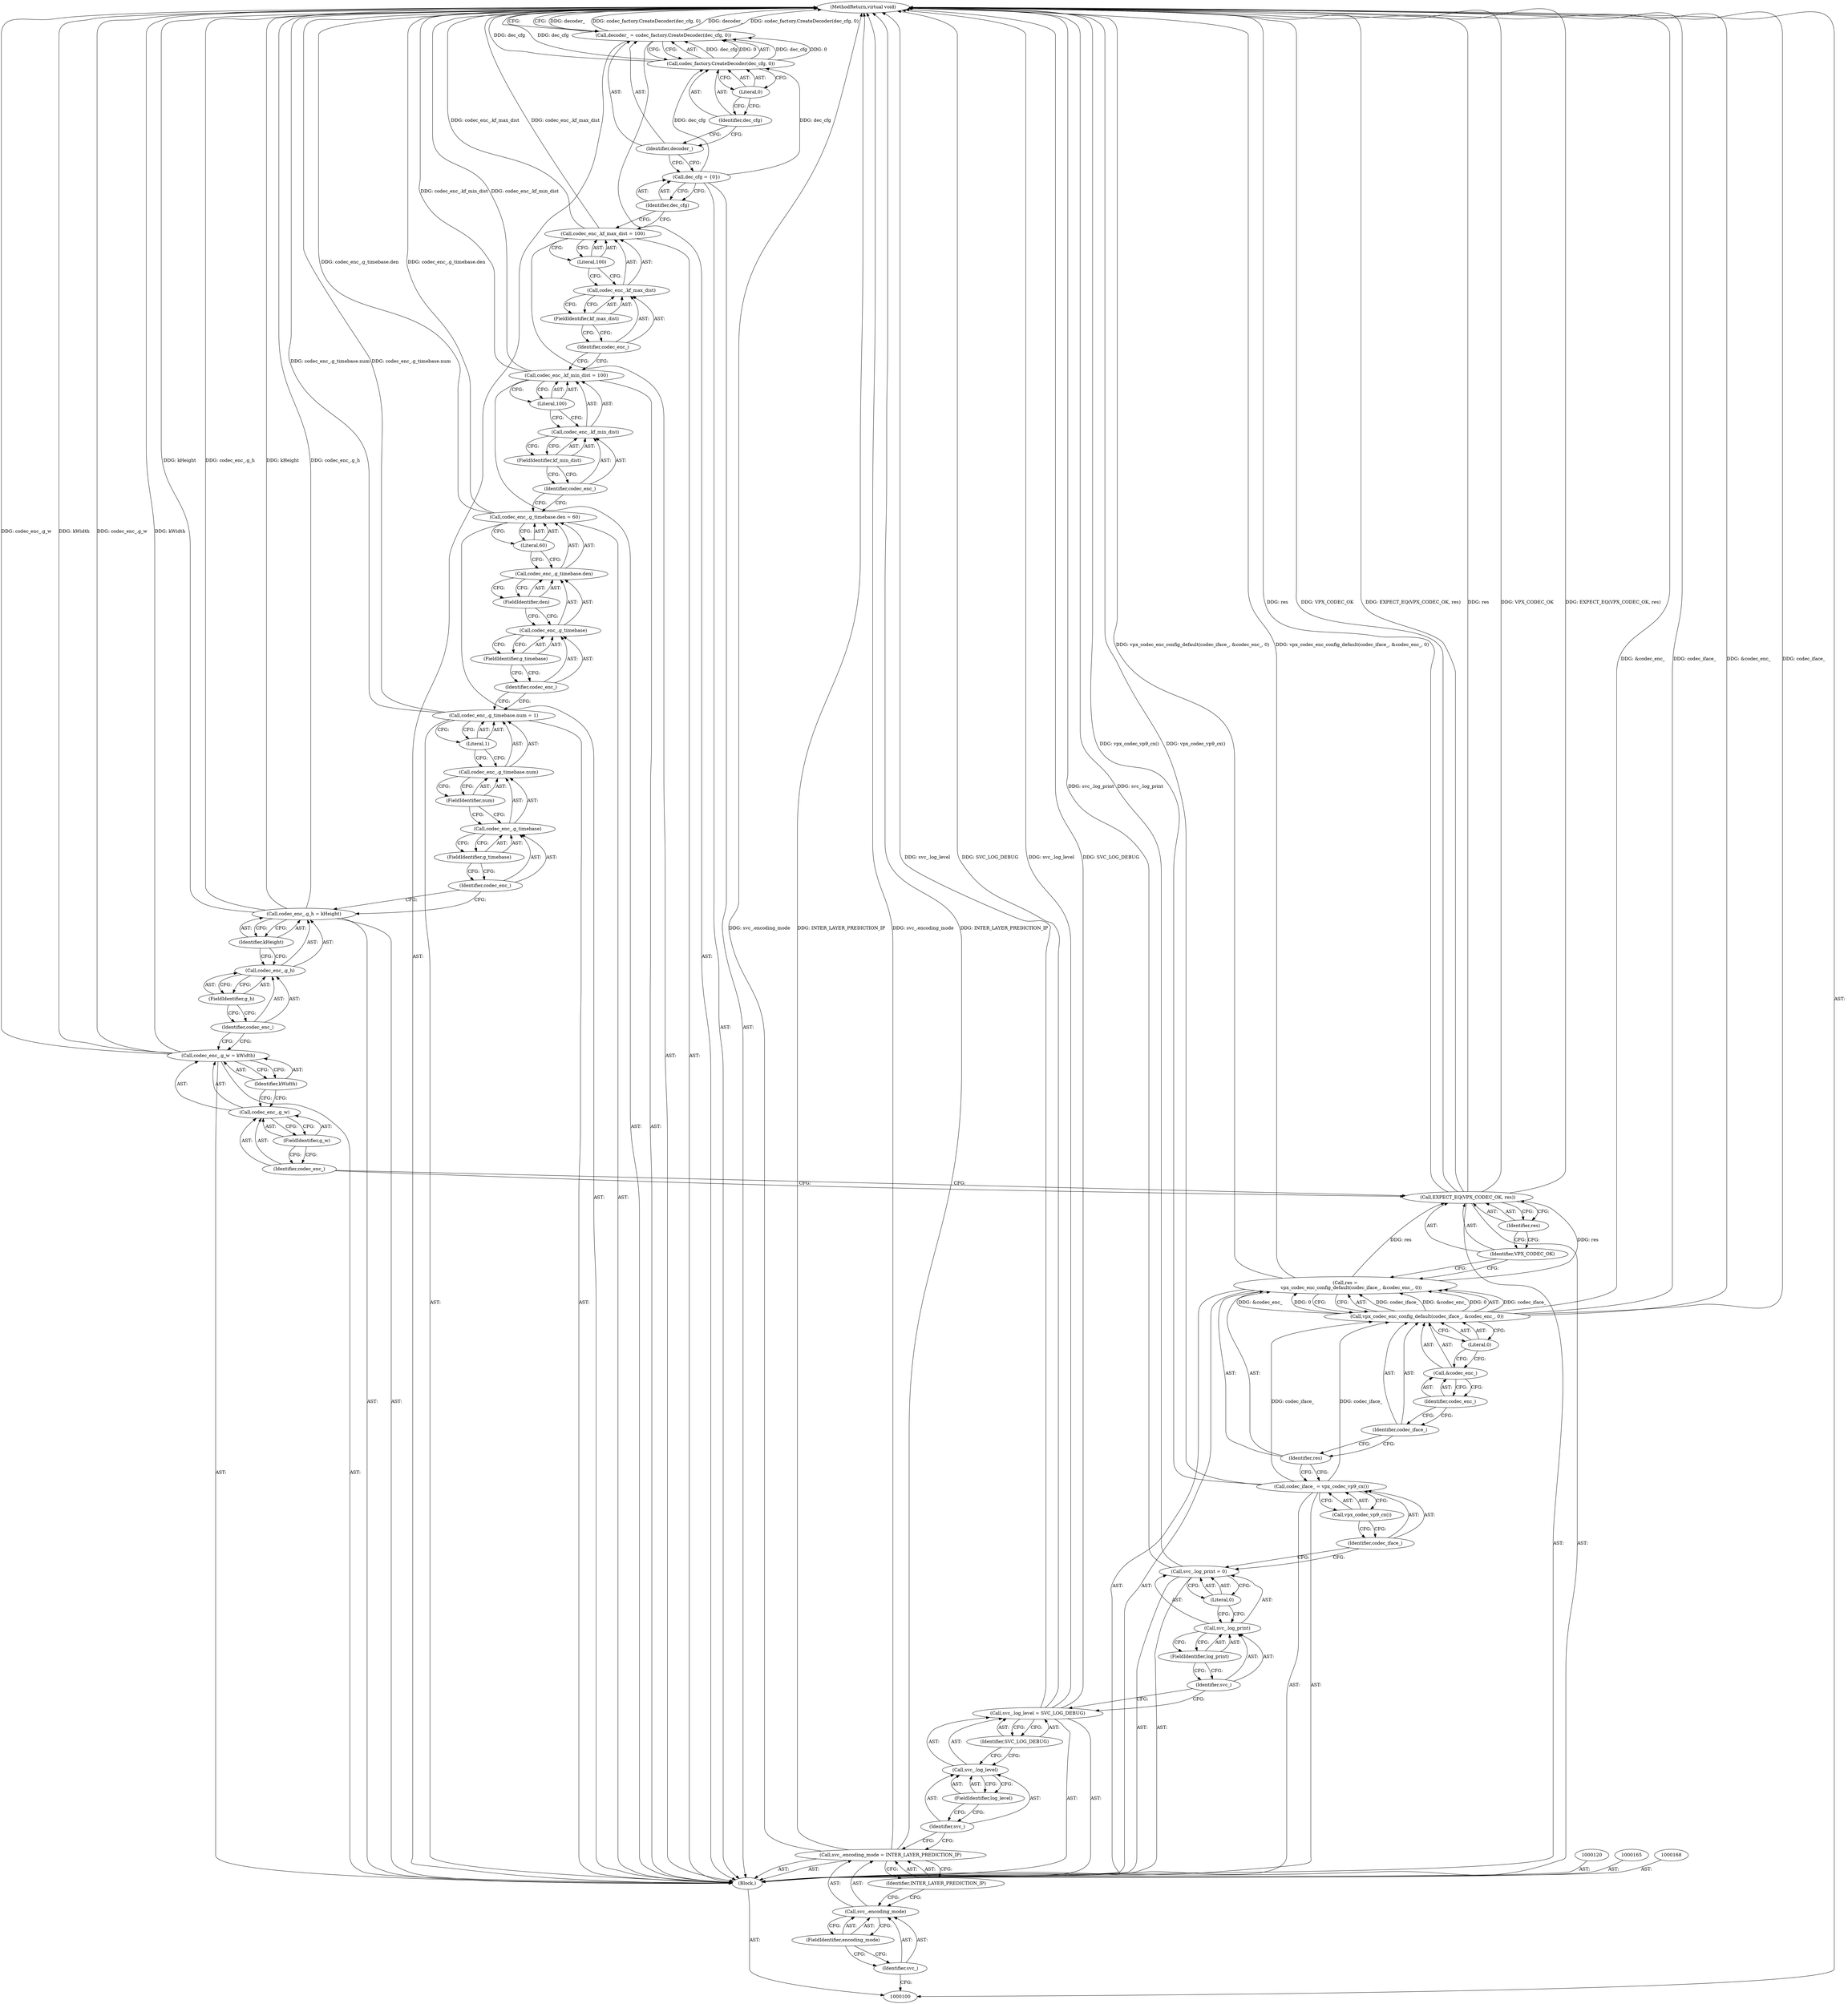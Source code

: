 digraph "1_Android_5a9753fca56f0eeb9f61e342b2fccffc364f9426_105" {
"1000101" [label="(Block,)"];
"1000174" [label="(MethodReturn,virtual void)"];
"1000134" [label="(FieldIdentifier,g_w)"];
"1000135" [label="(Identifier,kWidth)"];
"1000131" [label="(Call,codec_enc_.g_w = kWidth)"];
"1000132" [label="(Call,codec_enc_.g_w)"];
"1000133" [label="(Identifier,codec_enc_)"];
"1000139" [label="(FieldIdentifier,g_h)"];
"1000140" [label="(Identifier,kHeight)"];
"1000136" [label="(Call,codec_enc_.g_h = kHeight)"];
"1000137" [label="(Call,codec_enc_.g_h)"];
"1000138" [label="(Identifier,codec_enc_)"];
"1000145" [label="(FieldIdentifier,g_timebase)"];
"1000146" [label="(FieldIdentifier,num)"];
"1000147" [label="(Literal,1)"];
"1000141" [label="(Call,codec_enc_.g_timebase.num = 1)"];
"1000142" [label="(Call,codec_enc_.g_timebase.num)"];
"1000143" [label="(Call,codec_enc_.g_timebase)"];
"1000144" [label="(Identifier,codec_enc_)"];
"1000152" [label="(FieldIdentifier,g_timebase)"];
"1000153" [label="(FieldIdentifier,den)"];
"1000154" [label="(Literal,60)"];
"1000148" [label="(Call,codec_enc_.g_timebase.den = 60)"];
"1000149" [label="(Call,codec_enc_.g_timebase.den)"];
"1000150" [label="(Call,codec_enc_.g_timebase)"];
"1000151" [label="(Identifier,codec_enc_)"];
"1000158" [label="(FieldIdentifier,kf_min_dist)"];
"1000159" [label="(Literal,100)"];
"1000155" [label="(Call,codec_enc_.kf_min_dist = 100)"];
"1000156" [label="(Call,codec_enc_.kf_min_dist)"];
"1000157" [label="(Identifier,codec_enc_)"];
"1000163" [label="(FieldIdentifier,kf_max_dist)"];
"1000164" [label="(Literal,100)"];
"1000160" [label="(Call,codec_enc_.kf_max_dist = 100)"];
"1000161" [label="(Call,codec_enc_.kf_max_dist)"];
"1000162" [label="(Identifier,codec_enc_)"];
"1000166" [label="(Call,dec_cfg = {0})"];
"1000167" [label="(Identifier,dec_cfg)"];
"1000106" [label="(Identifier,INTER_LAYER_PREDICTION_IP)"];
"1000102" [label="(Call,svc_.encoding_mode = INTER_LAYER_PREDICTION_IP)"];
"1000103" [label="(Call,svc_.encoding_mode)"];
"1000104" [label="(Identifier,svc_)"];
"1000105" [label="(FieldIdentifier,encoding_mode)"];
"1000171" [label="(Call,codec_factory.CreateDecoder(dec_cfg, 0))"];
"1000172" [label="(Identifier,dec_cfg)"];
"1000169" [label="(Call,decoder_ = codec_factory.CreateDecoder(dec_cfg, 0))"];
"1000170" [label="(Identifier,decoder_)"];
"1000173" [label="(Literal,0)"];
"1000110" [label="(FieldIdentifier,log_level)"];
"1000111" [label="(Identifier,SVC_LOG_DEBUG)"];
"1000107" [label="(Call,svc_.log_level = SVC_LOG_DEBUG)"];
"1000108" [label="(Call,svc_.log_level)"];
"1000109" [label="(Identifier,svc_)"];
"1000115" [label="(FieldIdentifier,log_print)"];
"1000116" [label="(Literal,0)"];
"1000112" [label="(Call,svc_.log_print = 0)"];
"1000113" [label="(Call,svc_.log_print)"];
"1000114" [label="(Identifier,svc_)"];
"1000119" [label="(Call,vpx_codec_vp9_cx())"];
"1000117" [label="(Call,codec_iface_ = vpx_codec_vp9_cx())"];
"1000118" [label="(Identifier,codec_iface_)"];
"1000121" [label="(Call,res =\n        vpx_codec_enc_config_default(codec_iface_, &codec_enc_, 0))"];
"1000122" [label="(Identifier,res)"];
"1000124" [label="(Identifier,codec_iface_)"];
"1000125" [label="(Call,&codec_enc_)"];
"1000126" [label="(Identifier,codec_enc_)"];
"1000127" [label="(Literal,0)"];
"1000123" [label="(Call,vpx_codec_enc_config_default(codec_iface_, &codec_enc_, 0))"];
"1000129" [label="(Identifier,VPX_CODEC_OK)"];
"1000130" [label="(Identifier,res)"];
"1000128" [label="(Call,EXPECT_EQ(VPX_CODEC_OK, res))"];
"1000101" -> "1000100"  [label="AST: "];
"1000102" -> "1000101"  [label="AST: "];
"1000107" -> "1000101"  [label="AST: "];
"1000112" -> "1000101"  [label="AST: "];
"1000117" -> "1000101"  [label="AST: "];
"1000120" -> "1000101"  [label="AST: "];
"1000121" -> "1000101"  [label="AST: "];
"1000128" -> "1000101"  [label="AST: "];
"1000131" -> "1000101"  [label="AST: "];
"1000136" -> "1000101"  [label="AST: "];
"1000141" -> "1000101"  [label="AST: "];
"1000148" -> "1000101"  [label="AST: "];
"1000155" -> "1000101"  [label="AST: "];
"1000160" -> "1000101"  [label="AST: "];
"1000165" -> "1000101"  [label="AST: "];
"1000166" -> "1000101"  [label="AST: "];
"1000168" -> "1000101"  [label="AST: "];
"1000169" -> "1000101"  [label="AST: "];
"1000174" -> "1000100"  [label="AST: "];
"1000174" -> "1000169"  [label="CFG: "];
"1000128" -> "1000174"  [label="DDG: res"];
"1000128" -> "1000174"  [label="DDG: VPX_CODEC_OK"];
"1000128" -> "1000174"  [label="DDG: EXPECT_EQ(VPX_CODEC_OK, res)"];
"1000123" -> "1000174"  [label="DDG: &codec_enc_"];
"1000123" -> "1000174"  [label="DDG: codec_iface_"];
"1000107" -> "1000174"  [label="DDG: svc_.log_level"];
"1000107" -> "1000174"  [label="DDG: SVC_LOG_DEBUG"];
"1000169" -> "1000174"  [label="DDG: decoder_"];
"1000169" -> "1000174"  [label="DDG: codec_factory.CreateDecoder(dec_cfg, 0)"];
"1000117" -> "1000174"  [label="DDG: vpx_codec_vp9_cx()"];
"1000171" -> "1000174"  [label="DDG: dec_cfg"];
"1000141" -> "1000174"  [label="DDG: codec_enc_.g_timebase.num"];
"1000121" -> "1000174"  [label="DDG: vpx_codec_enc_config_default(codec_iface_, &codec_enc_, 0)"];
"1000131" -> "1000174"  [label="DDG: codec_enc_.g_w"];
"1000131" -> "1000174"  [label="DDG: kWidth"];
"1000136" -> "1000174"  [label="DDG: kHeight"];
"1000136" -> "1000174"  [label="DDG: codec_enc_.g_h"];
"1000102" -> "1000174"  [label="DDG: svc_.encoding_mode"];
"1000102" -> "1000174"  [label="DDG: INTER_LAYER_PREDICTION_IP"];
"1000148" -> "1000174"  [label="DDG: codec_enc_.g_timebase.den"];
"1000112" -> "1000174"  [label="DDG: svc_.log_print"];
"1000155" -> "1000174"  [label="DDG: codec_enc_.kf_min_dist"];
"1000160" -> "1000174"  [label="DDG: codec_enc_.kf_max_dist"];
"1000134" -> "1000132"  [label="AST: "];
"1000134" -> "1000133"  [label="CFG: "];
"1000132" -> "1000134"  [label="CFG: "];
"1000135" -> "1000131"  [label="AST: "];
"1000135" -> "1000132"  [label="CFG: "];
"1000131" -> "1000135"  [label="CFG: "];
"1000131" -> "1000101"  [label="AST: "];
"1000131" -> "1000135"  [label="CFG: "];
"1000132" -> "1000131"  [label="AST: "];
"1000135" -> "1000131"  [label="AST: "];
"1000138" -> "1000131"  [label="CFG: "];
"1000131" -> "1000174"  [label="DDG: codec_enc_.g_w"];
"1000131" -> "1000174"  [label="DDG: kWidth"];
"1000132" -> "1000131"  [label="AST: "];
"1000132" -> "1000134"  [label="CFG: "];
"1000133" -> "1000132"  [label="AST: "];
"1000134" -> "1000132"  [label="AST: "];
"1000135" -> "1000132"  [label="CFG: "];
"1000133" -> "1000132"  [label="AST: "];
"1000133" -> "1000128"  [label="CFG: "];
"1000134" -> "1000133"  [label="CFG: "];
"1000139" -> "1000137"  [label="AST: "];
"1000139" -> "1000138"  [label="CFG: "];
"1000137" -> "1000139"  [label="CFG: "];
"1000140" -> "1000136"  [label="AST: "];
"1000140" -> "1000137"  [label="CFG: "];
"1000136" -> "1000140"  [label="CFG: "];
"1000136" -> "1000101"  [label="AST: "];
"1000136" -> "1000140"  [label="CFG: "];
"1000137" -> "1000136"  [label="AST: "];
"1000140" -> "1000136"  [label="AST: "];
"1000144" -> "1000136"  [label="CFG: "];
"1000136" -> "1000174"  [label="DDG: kHeight"];
"1000136" -> "1000174"  [label="DDG: codec_enc_.g_h"];
"1000137" -> "1000136"  [label="AST: "];
"1000137" -> "1000139"  [label="CFG: "];
"1000138" -> "1000137"  [label="AST: "];
"1000139" -> "1000137"  [label="AST: "];
"1000140" -> "1000137"  [label="CFG: "];
"1000138" -> "1000137"  [label="AST: "];
"1000138" -> "1000131"  [label="CFG: "];
"1000139" -> "1000138"  [label="CFG: "];
"1000145" -> "1000143"  [label="AST: "];
"1000145" -> "1000144"  [label="CFG: "];
"1000143" -> "1000145"  [label="CFG: "];
"1000146" -> "1000142"  [label="AST: "];
"1000146" -> "1000143"  [label="CFG: "];
"1000142" -> "1000146"  [label="CFG: "];
"1000147" -> "1000141"  [label="AST: "];
"1000147" -> "1000142"  [label="CFG: "];
"1000141" -> "1000147"  [label="CFG: "];
"1000141" -> "1000101"  [label="AST: "];
"1000141" -> "1000147"  [label="CFG: "];
"1000142" -> "1000141"  [label="AST: "];
"1000147" -> "1000141"  [label="AST: "];
"1000151" -> "1000141"  [label="CFG: "];
"1000141" -> "1000174"  [label="DDG: codec_enc_.g_timebase.num"];
"1000142" -> "1000141"  [label="AST: "];
"1000142" -> "1000146"  [label="CFG: "];
"1000143" -> "1000142"  [label="AST: "];
"1000146" -> "1000142"  [label="AST: "];
"1000147" -> "1000142"  [label="CFG: "];
"1000143" -> "1000142"  [label="AST: "];
"1000143" -> "1000145"  [label="CFG: "];
"1000144" -> "1000143"  [label="AST: "];
"1000145" -> "1000143"  [label="AST: "];
"1000146" -> "1000143"  [label="CFG: "];
"1000144" -> "1000143"  [label="AST: "];
"1000144" -> "1000136"  [label="CFG: "];
"1000145" -> "1000144"  [label="CFG: "];
"1000152" -> "1000150"  [label="AST: "];
"1000152" -> "1000151"  [label="CFG: "];
"1000150" -> "1000152"  [label="CFG: "];
"1000153" -> "1000149"  [label="AST: "];
"1000153" -> "1000150"  [label="CFG: "];
"1000149" -> "1000153"  [label="CFG: "];
"1000154" -> "1000148"  [label="AST: "];
"1000154" -> "1000149"  [label="CFG: "];
"1000148" -> "1000154"  [label="CFG: "];
"1000148" -> "1000101"  [label="AST: "];
"1000148" -> "1000154"  [label="CFG: "];
"1000149" -> "1000148"  [label="AST: "];
"1000154" -> "1000148"  [label="AST: "];
"1000157" -> "1000148"  [label="CFG: "];
"1000148" -> "1000174"  [label="DDG: codec_enc_.g_timebase.den"];
"1000149" -> "1000148"  [label="AST: "];
"1000149" -> "1000153"  [label="CFG: "];
"1000150" -> "1000149"  [label="AST: "];
"1000153" -> "1000149"  [label="AST: "];
"1000154" -> "1000149"  [label="CFG: "];
"1000150" -> "1000149"  [label="AST: "];
"1000150" -> "1000152"  [label="CFG: "];
"1000151" -> "1000150"  [label="AST: "];
"1000152" -> "1000150"  [label="AST: "];
"1000153" -> "1000150"  [label="CFG: "];
"1000151" -> "1000150"  [label="AST: "];
"1000151" -> "1000141"  [label="CFG: "];
"1000152" -> "1000151"  [label="CFG: "];
"1000158" -> "1000156"  [label="AST: "];
"1000158" -> "1000157"  [label="CFG: "];
"1000156" -> "1000158"  [label="CFG: "];
"1000159" -> "1000155"  [label="AST: "];
"1000159" -> "1000156"  [label="CFG: "];
"1000155" -> "1000159"  [label="CFG: "];
"1000155" -> "1000101"  [label="AST: "];
"1000155" -> "1000159"  [label="CFG: "];
"1000156" -> "1000155"  [label="AST: "];
"1000159" -> "1000155"  [label="AST: "];
"1000162" -> "1000155"  [label="CFG: "];
"1000155" -> "1000174"  [label="DDG: codec_enc_.kf_min_dist"];
"1000156" -> "1000155"  [label="AST: "];
"1000156" -> "1000158"  [label="CFG: "];
"1000157" -> "1000156"  [label="AST: "];
"1000158" -> "1000156"  [label="AST: "];
"1000159" -> "1000156"  [label="CFG: "];
"1000157" -> "1000156"  [label="AST: "];
"1000157" -> "1000148"  [label="CFG: "];
"1000158" -> "1000157"  [label="CFG: "];
"1000163" -> "1000161"  [label="AST: "];
"1000163" -> "1000162"  [label="CFG: "];
"1000161" -> "1000163"  [label="CFG: "];
"1000164" -> "1000160"  [label="AST: "];
"1000164" -> "1000161"  [label="CFG: "];
"1000160" -> "1000164"  [label="CFG: "];
"1000160" -> "1000101"  [label="AST: "];
"1000160" -> "1000164"  [label="CFG: "];
"1000161" -> "1000160"  [label="AST: "];
"1000164" -> "1000160"  [label="AST: "];
"1000167" -> "1000160"  [label="CFG: "];
"1000160" -> "1000174"  [label="DDG: codec_enc_.kf_max_dist"];
"1000161" -> "1000160"  [label="AST: "];
"1000161" -> "1000163"  [label="CFG: "];
"1000162" -> "1000161"  [label="AST: "];
"1000163" -> "1000161"  [label="AST: "];
"1000164" -> "1000161"  [label="CFG: "];
"1000162" -> "1000161"  [label="AST: "];
"1000162" -> "1000155"  [label="CFG: "];
"1000163" -> "1000162"  [label="CFG: "];
"1000166" -> "1000101"  [label="AST: "];
"1000166" -> "1000167"  [label="CFG: "];
"1000167" -> "1000166"  [label="AST: "];
"1000170" -> "1000166"  [label="CFG: "];
"1000166" -> "1000171"  [label="DDG: dec_cfg"];
"1000167" -> "1000166"  [label="AST: "];
"1000167" -> "1000160"  [label="CFG: "];
"1000166" -> "1000167"  [label="CFG: "];
"1000106" -> "1000102"  [label="AST: "];
"1000106" -> "1000103"  [label="CFG: "];
"1000102" -> "1000106"  [label="CFG: "];
"1000102" -> "1000101"  [label="AST: "];
"1000102" -> "1000106"  [label="CFG: "];
"1000103" -> "1000102"  [label="AST: "];
"1000106" -> "1000102"  [label="AST: "];
"1000109" -> "1000102"  [label="CFG: "];
"1000102" -> "1000174"  [label="DDG: svc_.encoding_mode"];
"1000102" -> "1000174"  [label="DDG: INTER_LAYER_PREDICTION_IP"];
"1000103" -> "1000102"  [label="AST: "];
"1000103" -> "1000105"  [label="CFG: "];
"1000104" -> "1000103"  [label="AST: "];
"1000105" -> "1000103"  [label="AST: "];
"1000106" -> "1000103"  [label="CFG: "];
"1000104" -> "1000103"  [label="AST: "];
"1000104" -> "1000100"  [label="CFG: "];
"1000105" -> "1000104"  [label="CFG: "];
"1000105" -> "1000103"  [label="AST: "];
"1000105" -> "1000104"  [label="CFG: "];
"1000103" -> "1000105"  [label="CFG: "];
"1000171" -> "1000169"  [label="AST: "];
"1000171" -> "1000173"  [label="CFG: "];
"1000172" -> "1000171"  [label="AST: "];
"1000173" -> "1000171"  [label="AST: "];
"1000169" -> "1000171"  [label="CFG: "];
"1000171" -> "1000174"  [label="DDG: dec_cfg"];
"1000171" -> "1000169"  [label="DDG: dec_cfg"];
"1000171" -> "1000169"  [label="DDG: 0"];
"1000166" -> "1000171"  [label="DDG: dec_cfg"];
"1000172" -> "1000171"  [label="AST: "];
"1000172" -> "1000170"  [label="CFG: "];
"1000173" -> "1000172"  [label="CFG: "];
"1000169" -> "1000101"  [label="AST: "];
"1000169" -> "1000171"  [label="CFG: "];
"1000170" -> "1000169"  [label="AST: "];
"1000171" -> "1000169"  [label="AST: "];
"1000174" -> "1000169"  [label="CFG: "];
"1000169" -> "1000174"  [label="DDG: decoder_"];
"1000169" -> "1000174"  [label="DDG: codec_factory.CreateDecoder(dec_cfg, 0)"];
"1000171" -> "1000169"  [label="DDG: dec_cfg"];
"1000171" -> "1000169"  [label="DDG: 0"];
"1000170" -> "1000169"  [label="AST: "];
"1000170" -> "1000166"  [label="CFG: "];
"1000172" -> "1000170"  [label="CFG: "];
"1000173" -> "1000171"  [label="AST: "];
"1000173" -> "1000172"  [label="CFG: "];
"1000171" -> "1000173"  [label="CFG: "];
"1000110" -> "1000108"  [label="AST: "];
"1000110" -> "1000109"  [label="CFG: "];
"1000108" -> "1000110"  [label="CFG: "];
"1000111" -> "1000107"  [label="AST: "];
"1000111" -> "1000108"  [label="CFG: "];
"1000107" -> "1000111"  [label="CFG: "];
"1000107" -> "1000101"  [label="AST: "];
"1000107" -> "1000111"  [label="CFG: "];
"1000108" -> "1000107"  [label="AST: "];
"1000111" -> "1000107"  [label="AST: "];
"1000114" -> "1000107"  [label="CFG: "];
"1000107" -> "1000174"  [label="DDG: svc_.log_level"];
"1000107" -> "1000174"  [label="DDG: SVC_LOG_DEBUG"];
"1000108" -> "1000107"  [label="AST: "];
"1000108" -> "1000110"  [label="CFG: "];
"1000109" -> "1000108"  [label="AST: "];
"1000110" -> "1000108"  [label="AST: "];
"1000111" -> "1000108"  [label="CFG: "];
"1000109" -> "1000108"  [label="AST: "];
"1000109" -> "1000102"  [label="CFG: "];
"1000110" -> "1000109"  [label="CFG: "];
"1000115" -> "1000113"  [label="AST: "];
"1000115" -> "1000114"  [label="CFG: "];
"1000113" -> "1000115"  [label="CFG: "];
"1000116" -> "1000112"  [label="AST: "];
"1000116" -> "1000113"  [label="CFG: "];
"1000112" -> "1000116"  [label="CFG: "];
"1000112" -> "1000101"  [label="AST: "];
"1000112" -> "1000116"  [label="CFG: "];
"1000113" -> "1000112"  [label="AST: "];
"1000116" -> "1000112"  [label="AST: "];
"1000118" -> "1000112"  [label="CFG: "];
"1000112" -> "1000174"  [label="DDG: svc_.log_print"];
"1000113" -> "1000112"  [label="AST: "];
"1000113" -> "1000115"  [label="CFG: "];
"1000114" -> "1000113"  [label="AST: "];
"1000115" -> "1000113"  [label="AST: "];
"1000116" -> "1000113"  [label="CFG: "];
"1000114" -> "1000113"  [label="AST: "];
"1000114" -> "1000107"  [label="CFG: "];
"1000115" -> "1000114"  [label="CFG: "];
"1000119" -> "1000117"  [label="AST: "];
"1000119" -> "1000118"  [label="CFG: "];
"1000117" -> "1000119"  [label="CFG: "];
"1000117" -> "1000101"  [label="AST: "];
"1000117" -> "1000119"  [label="CFG: "];
"1000118" -> "1000117"  [label="AST: "];
"1000119" -> "1000117"  [label="AST: "];
"1000122" -> "1000117"  [label="CFG: "];
"1000117" -> "1000174"  [label="DDG: vpx_codec_vp9_cx()"];
"1000117" -> "1000123"  [label="DDG: codec_iface_"];
"1000118" -> "1000117"  [label="AST: "];
"1000118" -> "1000112"  [label="CFG: "];
"1000119" -> "1000118"  [label="CFG: "];
"1000121" -> "1000101"  [label="AST: "];
"1000121" -> "1000123"  [label="CFG: "];
"1000122" -> "1000121"  [label="AST: "];
"1000123" -> "1000121"  [label="AST: "];
"1000129" -> "1000121"  [label="CFG: "];
"1000121" -> "1000174"  [label="DDG: vpx_codec_enc_config_default(codec_iface_, &codec_enc_, 0)"];
"1000123" -> "1000121"  [label="DDG: codec_iface_"];
"1000123" -> "1000121"  [label="DDG: &codec_enc_"];
"1000123" -> "1000121"  [label="DDG: 0"];
"1000121" -> "1000128"  [label="DDG: res"];
"1000122" -> "1000121"  [label="AST: "];
"1000122" -> "1000117"  [label="CFG: "];
"1000124" -> "1000122"  [label="CFG: "];
"1000124" -> "1000123"  [label="AST: "];
"1000124" -> "1000122"  [label="CFG: "];
"1000126" -> "1000124"  [label="CFG: "];
"1000125" -> "1000123"  [label="AST: "];
"1000125" -> "1000126"  [label="CFG: "];
"1000126" -> "1000125"  [label="AST: "];
"1000127" -> "1000125"  [label="CFG: "];
"1000126" -> "1000125"  [label="AST: "];
"1000126" -> "1000124"  [label="CFG: "];
"1000125" -> "1000126"  [label="CFG: "];
"1000127" -> "1000123"  [label="AST: "];
"1000127" -> "1000125"  [label="CFG: "];
"1000123" -> "1000127"  [label="CFG: "];
"1000123" -> "1000121"  [label="AST: "];
"1000123" -> "1000127"  [label="CFG: "];
"1000124" -> "1000123"  [label="AST: "];
"1000125" -> "1000123"  [label="AST: "];
"1000127" -> "1000123"  [label="AST: "];
"1000121" -> "1000123"  [label="CFG: "];
"1000123" -> "1000174"  [label="DDG: &codec_enc_"];
"1000123" -> "1000174"  [label="DDG: codec_iface_"];
"1000123" -> "1000121"  [label="DDG: codec_iface_"];
"1000123" -> "1000121"  [label="DDG: &codec_enc_"];
"1000123" -> "1000121"  [label="DDG: 0"];
"1000117" -> "1000123"  [label="DDG: codec_iface_"];
"1000129" -> "1000128"  [label="AST: "];
"1000129" -> "1000121"  [label="CFG: "];
"1000130" -> "1000129"  [label="CFG: "];
"1000130" -> "1000128"  [label="AST: "];
"1000130" -> "1000129"  [label="CFG: "];
"1000128" -> "1000130"  [label="CFG: "];
"1000128" -> "1000101"  [label="AST: "];
"1000128" -> "1000130"  [label="CFG: "];
"1000129" -> "1000128"  [label="AST: "];
"1000130" -> "1000128"  [label="AST: "];
"1000133" -> "1000128"  [label="CFG: "];
"1000128" -> "1000174"  [label="DDG: res"];
"1000128" -> "1000174"  [label="DDG: VPX_CODEC_OK"];
"1000128" -> "1000174"  [label="DDG: EXPECT_EQ(VPX_CODEC_OK, res)"];
"1000121" -> "1000128"  [label="DDG: res"];
}
